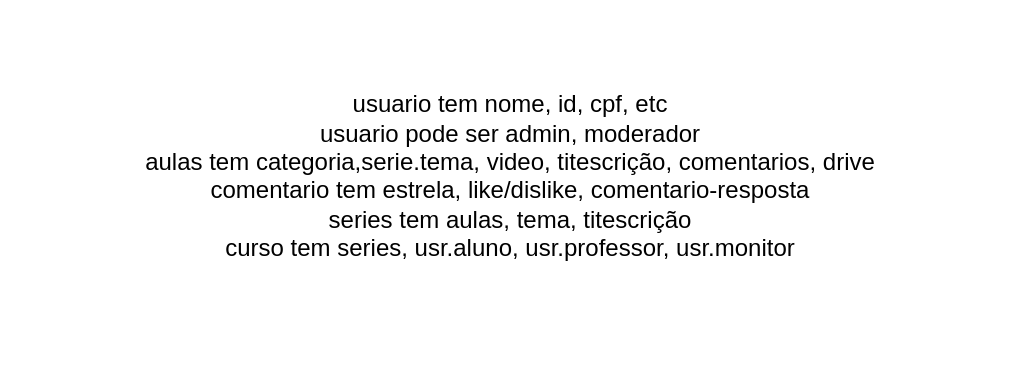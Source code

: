 <mxfile version="13.7.3" type="github">
  <diagram id="R2lEEEUBdFMjLlhIrx00" name="Page-1">
    <mxGraphModel dx="1280" dy="773" grid="1" gridSize="10" guides="1" tooltips="1" connect="1" arrows="1" fold="1" page="1" pageScale="1" pageWidth="850" pageHeight="1100" math="0" shadow="0" extFonts="Permanent Marker^https://fonts.googleapis.com/css?family=Permanent+Marker">
      <root>
        <mxCell id="0" />
        <mxCell id="1" parent="0" />
        <mxCell id="gfYy91exCEIch9DOiOkr-1" value="&lt;div&gt;usuario tem nome, id, cpf, etc&lt;/div&gt;&lt;div&gt;usuario pode ser admin, moderador&lt;/div&gt;&lt;div&gt;aulas tem categoria,serie.tema, video, titescrição, comentarios, drive&lt;/div&gt;&lt;div&gt;comentario tem estrela, like/dislike, comentario-resposta&lt;/div&gt;&lt;div&gt;series tem aulas, tema, titescrição&lt;/div&gt;&lt;div&gt;curso tem series, usr.aluno, usr.professor, usr.monitor&lt;/div&gt;&lt;div&gt;&lt;br&gt;&lt;/div&gt;" style="text;html=1;strokeColor=none;fillColor=none;align=center;verticalAlign=middle;whiteSpace=wrap;rounded=0;" vertex="1" parent="1">
          <mxGeometry x="40" y="390" width="510" height="190" as="geometry" />
        </mxCell>
      </root>
    </mxGraphModel>
  </diagram>
</mxfile>
